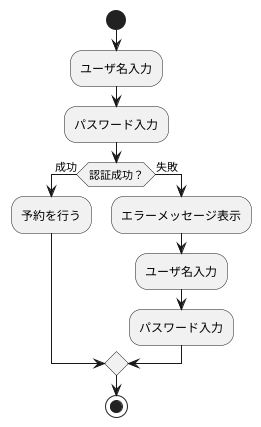 @startuml

start

:ユーザ名入力;
:パスワード入力;
if (認証成功？) then (成功)
  :予約を行う;
else (失敗)
  :エラーメッセージ表示;
  :ユーザ名入力;
  :パスワード入力;
endif

stop

@enduml

